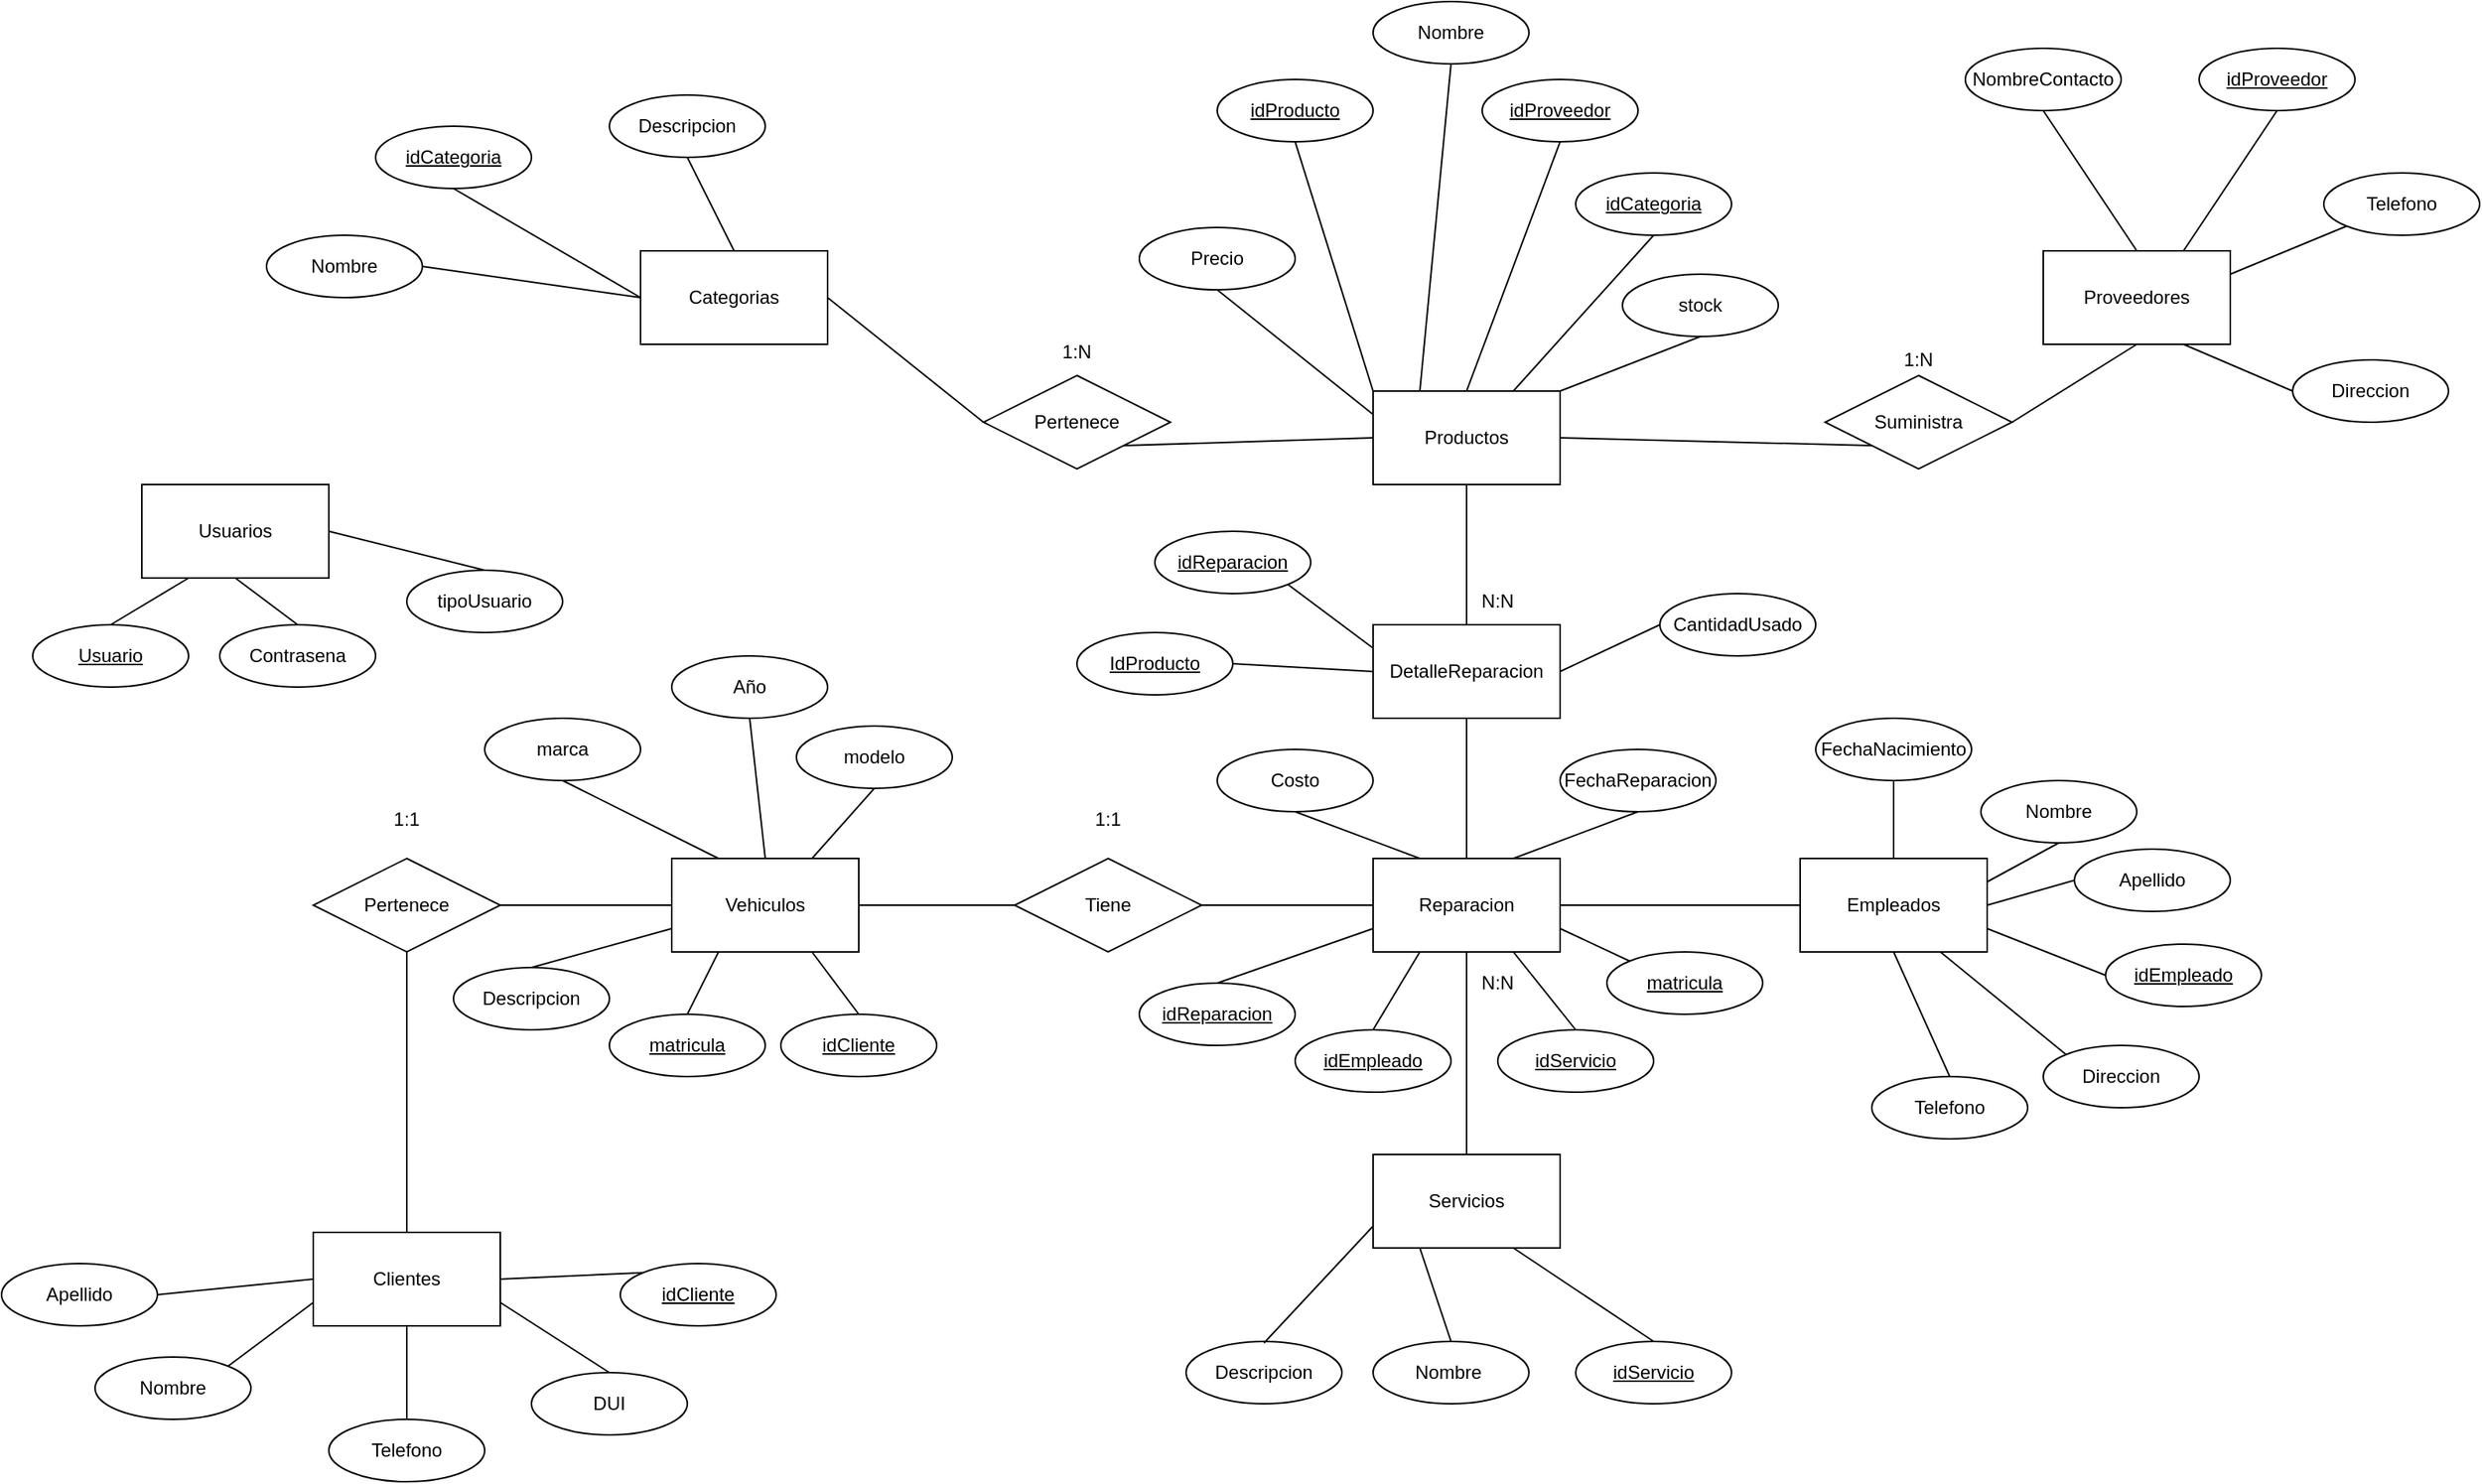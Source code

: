 <mxfile version="21.5.0" type="device">
  <diagram name="Página-1" id="kac2BEM-9cZxaE3mptBS">
    <mxGraphModel dx="1552" dy="927" grid="1" gridSize="10" guides="1" tooltips="1" connect="1" arrows="1" fold="1" page="1" pageScale="1" pageWidth="827" pageHeight="1169" math="0" shadow="0">
      <root>
        <mxCell id="0" />
        <mxCell id="1" parent="0" />
        <mxCell id="J24xXQee5H6xprU6zJPP-1" value="Empleados" style="rounded=0;whiteSpace=wrap;html=1;" parent="1" vertex="1">
          <mxGeometry x="344" y="570" width="120" height="60" as="geometry" />
        </mxCell>
        <mxCell id="J24xXQee5H6xprU6zJPP-2" value="Clientes" style="rounded=0;whiteSpace=wrap;html=1;" parent="1" vertex="1">
          <mxGeometry x="-610" y="810" width="120" height="60" as="geometry" />
        </mxCell>
        <mxCell id="J24xXQee5H6xprU6zJPP-3" value="Proveedores&lt;br&gt;" style="rounded=0;whiteSpace=wrap;html=1;" parent="1" vertex="1">
          <mxGeometry x="500" y="180" width="120" height="60" as="geometry" />
        </mxCell>
        <mxCell id="J24xXQee5H6xprU6zJPP-4" value="Productos" style="rounded=0;whiteSpace=wrap;html=1;" parent="1" vertex="1">
          <mxGeometry x="70" y="270" width="120" height="60" as="geometry" />
        </mxCell>
        <mxCell id="J24xXQee5H6xprU6zJPP-5" value="Categorias" style="rounded=0;whiteSpace=wrap;html=1;" parent="1" vertex="1">
          <mxGeometry x="-400" y="180" width="120" height="60" as="geometry" />
        </mxCell>
        <mxCell id="J24xXQee5H6xprU6zJPP-6" value="Vehiculos" style="rounded=0;whiteSpace=wrap;html=1;" parent="1" vertex="1">
          <mxGeometry x="-380" y="570" width="120" height="60" as="geometry" />
        </mxCell>
        <mxCell id="J24xXQee5H6xprU6zJPP-7" value="Usuarios" style="rounded=0;whiteSpace=wrap;html=1;" parent="1" vertex="1">
          <mxGeometry x="-720" y="330" width="120" height="60" as="geometry" />
        </mxCell>
        <mxCell id="J24xXQee5H6xprU6zJPP-8" value="Servicios" style="rounded=0;whiteSpace=wrap;html=1;" parent="1" vertex="1">
          <mxGeometry x="70" y="760" width="120" height="60" as="geometry" />
        </mxCell>
        <mxCell id="J24xXQee5H6xprU6zJPP-27" value="Pertenece" style="shape=rhombus;perimeter=rhombusPerimeter;whiteSpace=wrap;html=1;align=center;" parent="1" vertex="1">
          <mxGeometry x="-180" y="260" width="120" height="60" as="geometry" />
        </mxCell>
        <mxCell id="J24xXQee5H6xprU6zJPP-28" value="Suministra" style="shape=rhombus;perimeter=rhombusPerimeter;whiteSpace=wrap;html=1;align=center;" parent="1" vertex="1">
          <mxGeometry x="360" y="260" width="120" height="60" as="geometry" />
        </mxCell>
        <mxCell id="J24xXQee5H6xprU6zJPP-30" value="" style="endArrow=none;html=1;rounded=0;entryX=0;entryY=1;entryDx=0;entryDy=0;" parent="1" target="J24xXQee5H6xprU6zJPP-28" edge="1">
          <mxGeometry relative="1" as="geometry">
            <mxPoint x="190" y="300" as="sourcePoint" />
            <mxPoint x="120" y="340" as="targetPoint" />
          </mxGeometry>
        </mxCell>
        <mxCell id="J24xXQee5H6xprU6zJPP-31" value="" style="endArrow=none;html=1;rounded=0;entryX=1;entryY=0.5;entryDx=0;entryDy=0;exitX=0;exitY=0.5;exitDx=0;exitDy=0;" parent="1" source="J24xXQee5H6xprU6zJPP-27" target="J24xXQee5H6xprU6zJPP-5" edge="1">
          <mxGeometry relative="1" as="geometry">
            <mxPoint x="-20" y="60" as="sourcePoint" />
            <mxPoint x="140" y="60" as="targetPoint" />
          </mxGeometry>
        </mxCell>
        <mxCell id="J24xXQee5H6xprU6zJPP-32" value="" style="endArrow=none;html=1;rounded=0;entryX=1;entryY=1;entryDx=0;entryDy=0;exitX=0;exitY=0.5;exitDx=0;exitDy=0;" parent="1" source="J24xXQee5H6xprU6zJPP-4" target="J24xXQee5H6xprU6zJPP-27" edge="1">
          <mxGeometry relative="1" as="geometry">
            <mxPoint x="264" y="155" as="sourcePoint" />
            <mxPoint x="330" y="90" as="targetPoint" />
          </mxGeometry>
        </mxCell>
        <mxCell id="J24xXQee5H6xprU6zJPP-33" value="" style="endArrow=none;html=1;rounded=0;entryX=0.5;entryY=1;entryDx=0;entryDy=0;exitX=1;exitY=0.5;exitDx=0;exitDy=0;" parent="1" source="J24xXQee5H6xprU6zJPP-28" target="J24xXQee5H6xprU6zJPP-3" edge="1">
          <mxGeometry relative="1" as="geometry">
            <mxPoint x="-440" y="400" as="sourcePoint" />
            <mxPoint x="-280" y="400" as="targetPoint" />
          </mxGeometry>
        </mxCell>
        <mxCell id="J24xXQee5H6xprU6zJPP-35" value="1:N" style="text;html=1;strokeColor=none;fillColor=none;align=center;verticalAlign=middle;whiteSpace=wrap;rounded=0;" parent="1" vertex="1">
          <mxGeometry x="-150" y="230" width="60" height="30" as="geometry" />
        </mxCell>
        <mxCell id="J24xXQee5H6xprU6zJPP-36" value="1:N" style="text;html=1;strokeColor=none;fillColor=none;align=center;verticalAlign=middle;whiteSpace=wrap;rounded=0;" parent="1" vertex="1">
          <mxGeometry x="390" y="235" width="60" height="30" as="geometry" />
        </mxCell>
        <mxCell id="D9o3CxzyPdpHj2qZswTR-1" value="" style="endArrow=none;html=1;rounded=0;exitX=0.5;exitY=0;exitDx=0;exitDy=0;entryX=0.5;entryY=1;entryDx=0;entryDy=0;" parent="1" source="J24xXQee5H6xprU6zJPP-2" target="D9o3CxzyPdpHj2qZswTR-2" edge="1">
          <mxGeometry width="50" height="50" relative="1" as="geometry">
            <mxPoint x="-60" y="440" as="sourcePoint" />
            <mxPoint x="-480" y="550" as="targetPoint" />
          </mxGeometry>
        </mxCell>
        <mxCell id="D9o3CxzyPdpHj2qZswTR-2" value="Pertenece" style="shape=rhombus;perimeter=rhombusPerimeter;whiteSpace=wrap;html=1;align=center;" parent="1" vertex="1">
          <mxGeometry x="-610" y="570" width="120" height="60" as="geometry" />
        </mxCell>
        <mxCell id="D9o3CxzyPdpHj2qZswTR-3" value="" style="endArrow=none;html=1;rounded=0;exitX=1;exitY=0.5;exitDx=0;exitDy=0;entryX=0;entryY=0.5;entryDx=0;entryDy=0;" parent="1" source="D9o3CxzyPdpHj2qZswTR-2" target="J24xXQee5H6xprU6zJPP-6" edge="1">
          <mxGeometry width="50" height="50" relative="1" as="geometry">
            <mxPoint x="-540" y="760" as="sourcePoint" />
            <mxPoint x="-450" y="665" as="targetPoint" />
          </mxGeometry>
        </mxCell>
        <mxCell id="D9o3CxzyPdpHj2qZswTR-4" value="1:1" style="text;html=1;strokeColor=none;fillColor=none;align=center;verticalAlign=middle;whiteSpace=wrap;rounded=0;" parent="1" vertex="1">
          <mxGeometry x="-580" y="530" width="60" height="30" as="geometry" />
        </mxCell>
        <mxCell id="D9o3CxzyPdpHj2qZswTR-5" value="Reparacion" style="rounded=0;whiteSpace=wrap;html=1;" parent="1" vertex="1">
          <mxGeometry x="70" y="570" width="120" height="60" as="geometry" />
        </mxCell>
        <mxCell id="D9o3CxzyPdpHj2qZswTR-6" value="" style="endArrow=none;html=1;rounded=0;fontStyle=1;exitX=0.5;exitY=1;exitDx=0;exitDy=0;entryX=0.5;entryY=0;entryDx=0;entryDy=0;" parent="1" source="D9o3CxzyPdpHj2qZswTR-5" target="J24xXQee5H6xprU6zJPP-8" edge="1">
          <mxGeometry width="50" height="50" relative="1" as="geometry">
            <mxPoint x="-10" y="740" as="sourcePoint" />
            <mxPoint x="-50" y="800" as="targetPoint" />
          </mxGeometry>
        </mxCell>
        <mxCell id="D9o3CxzyPdpHj2qZswTR-7" value="" style="endArrow=none;html=1;rounded=0;entryX=0;entryY=0.5;entryDx=0;entryDy=0;exitX=1;exitY=0.5;exitDx=0;exitDy=0;" parent="1" source="D9o3CxzyPdpHj2qZswTR-5" target="J24xXQee5H6xprU6zJPP-1" edge="1">
          <mxGeometry width="50" height="50" relative="1" as="geometry">
            <mxPoint y="660" as="sourcePoint" />
            <mxPoint x="130" y="664" as="targetPoint" />
          </mxGeometry>
        </mxCell>
        <mxCell id="D9o3CxzyPdpHj2qZswTR-8" value="N:N" style="text;html=1;strokeColor=none;fillColor=none;align=center;verticalAlign=middle;whiteSpace=wrap;rounded=0;" parent="1" vertex="1">
          <mxGeometry x="120" y="635" width="60" height="30" as="geometry" />
        </mxCell>
        <mxCell id="D9o3CxzyPdpHj2qZswTR-10" value="" style="endArrow=none;html=1;rounded=0;exitX=1;exitY=0.5;exitDx=0;exitDy=0;entryX=0;entryY=0.5;entryDx=0;entryDy=0;" parent="1" source="J24xXQee5H6xprU6zJPP-6" target="D9o3CxzyPdpHj2qZswTR-14" edge="1">
          <mxGeometry width="50" height="50" relative="1" as="geometry">
            <mxPoint x="-60" y="440" as="sourcePoint" />
            <mxPoint x="-190" y="600" as="targetPoint" />
          </mxGeometry>
        </mxCell>
        <mxCell id="D9o3CxzyPdpHj2qZswTR-14" value="Tiene" style="shape=rhombus;perimeter=rhombusPerimeter;whiteSpace=wrap;html=1;align=center;" parent="1" vertex="1">
          <mxGeometry x="-160" y="570" width="120" height="60" as="geometry" />
        </mxCell>
        <mxCell id="D9o3CxzyPdpHj2qZswTR-15" value="1:1" style="text;html=1;strokeColor=none;fillColor=none;align=center;verticalAlign=middle;whiteSpace=wrap;rounded=0;" parent="1" vertex="1">
          <mxGeometry x="-130" y="530" width="60" height="30" as="geometry" />
        </mxCell>
        <mxCell id="D9o3CxzyPdpHj2qZswTR-16" value="" style="endArrow=none;html=1;rounded=0;exitX=1;exitY=0.5;exitDx=0;exitDy=0;entryX=0;entryY=0.5;entryDx=0;entryDy=0;" parent="1" source="D9o3CxzyPdpHj2qZswTR-14" target="D9o3CxzyPdpHj2qZswTR-5" edge="1">
          <mxGeometry relative="1" as="geometry">
            <mxPoint x="-110" y="410" as="sourcePoint" />
            <mxPoint x="50" y="410" as="targetPoint" />
          </mxGeometry>
        </mxCell>
        <mxCell id="D9o3CxzyPdpHj2qZswTR-18" value="" style="endArrow=none;html=1;rounded=0;entryX=0.5;entryY=1;entryDx=0;entryDy=0;exitX=0.5;exitY=0;exitDx=0;exitDy=0;" parent="1" source="D9o3CxzyPdpHj2qZswTR-22" target="J24xXQee5H6xprU6zJPP-4" edge="1">
          <mxGeometry relative="1" as="geometry">
            <mxPoint x="130" y="420" as="sourcePoint" />
            <mxPoint x="324" y="255" as="targetPoint" />
          </mxGeometry>
        </mxCell>
        <mxCell id="D9o3CxzyPdpHj2qZswTR-19" value="" style="endArrow=none;html=1;rounded=0;entryX=0.5;entryY=1;entryDx=0;entryDy=0;exitX=0.5;exitY=0;exitDx=0;exitDy=0;" parent="1" source="D9o3CxzyPdpHj2qZswTR-5" target="D9o3CxzyPdpHj2qZswTR-22" edge="1">
          <mxGeometry relative="1" as="geometry">
            <mxPoint x="90" y="370" as="sourcePoint" />
            <mxPoint x="130" y="480" as="targetPoint" />
          </mxGeometry>
        </mxCell>
        <mxCell id="D9o3CxzyPdpHj2qZswTR-21" value="N:N" style="text;html=1;strokeColor=none;fillColor=none;align=center;verticalAlign=middle;whiteSpace=wrap;rounded=0;" parent="1" vertex="1">
          <mxGeometry x="120" y="390" width="60" height="30" as="geometry" />
        </mxCell>
        <mxCell id="D9o3CxzyPdpHj2qZswTR-22" value="DetalleReparacion" style="rounded=0;whiteSpace=wrap;html=1;" parent="1" vertex="1">
          <mxGeometry x="70" y="420" width="120" height="60" as="geometry" />
        </mxCell>
        <mxCell id="D9o3CxzyPdpHj2qZswTR-26" value="Direccion" style="ellipse;whiteSpace=wrap;html=1;align=center;" parent="1" vertex="1">
          <mxGeometry x="660" y="250" width="100" height="40" as="geometry" />
        </mxCell>
        <mxCell id="D9o3CxzyPdpHj2qZswTR-27" value="idCategoria" style="ellipse;whiteSpace=wrap;html=1;align=center;fontStyle=4;" parent="1" vertex="1">
          <mxGeometry x="-570" y="100" width="100" height="40" as="geometry" />
        </mxCell>
        <mxCell id="D9o3CxzyPdpHj2qZswTR-28" value="Nombre" style="ellipse;whiteSpace=wrap;html=1;align=center;" parent="1" vertex="1">
          <mxGeometry x="-640" y="170" width="100" height="40" as="geometry" />
        </mxCell>
        <mxCell id="D9o3CxzyPdpHj2qZswTR-29" value="Descripcion" style="ellipse;whiteSpace=wrap;html=1;align=center;" parent="1" vertex="1">
          <mxGeometry x="-420" y="80" width="100" height="40" as="geometry" />
        </mxCell>
        <mxCell id="D9o3CxzyPdpHj2qZswTR-31" value="" style="endArrow=none;html=1;rounded=0;exitX=0.5;exitY=1;exitDx=0;exitDy=0;entryX=0;entryY=0.5;entryDx=0;entryDy=0;" parent="1" source="D9o3CxzyPdpHj2qZswTR-27" target="J24xXQee5H6xprU6zJPP-5" edge="1">
          <mxGeometry relative="1" as="geometry">
            <mxPoint x="-180" y="450" as="sourcePoint" />
            <mxPoint x="-320" y="380" as="targetPoint" />
          </mxGeometry>
        </mxCell>
        <mxCell id="D9o3CxzyPdpHj2qZswTR-32" value="" style="endArrow=none;html=1;rounded=0;exitX=0.5;exitY=1;exitDx=0;exitDy=0;entryX=0.5;entryY=0;entryDx=0;entryDy=0;" parent="1" source="D9o3CxzyPdpHj2qZswTR-29" target="J24xXQee5H6xprU6zJPP-5" edge="1">
          <mxGeometry relative="1" as="geometry">
            <mxPoint x="-510" y="150" as="sourcePoint" />
            <mxPoint x="-390" y="220" as="targetPoint" />
          </mxGeometry>
        </mxCell>
        <mxCell id="D9o3CxzyPdpHj2qZswTR-33" value="" style="endArrow=none;html=1;rounded=0;exitX=1;exitY=0.5;exitDx=0;exitDy=0;entryX=0;entryY=0.5;entryDx=0;entryDy=0;" parent="1" source="D9o3CxzyPdpHj2qZswTR-28" target="J24xXQee5H6xprU6zJPP-5" edge="1">
          <mxGeometry relative="1" as="geometry">
            <mxPoint x="-500" y="160" as="sourcePoint" />
            <mxPoint x="-380" y="230" as="targetPoint" />
          </mxGeometry>
        </mxCell>
        <mxCell id="D9o3CxzyPdpHj2qZswTR-34" value="idProveedor" style="ellipse;whiteSpace=wrap;html=1;align=center;fontStyle=4;" parent="1" vertex="1">
          <mxGeometry x="600" y="50" width="100" height="40" as="geometry" />
        </mxCell>
        <mxCell id="D9o3CxzyPdpHj2qZswTR-35" value="NombreContacto" style="ellipse;whiteSpace=wrap;html=1;align=center;" parent="1" vertex="1">
          <mxGeometry x="450" y="50" width="100" height="40" as="geometry" />
        </mxCell>
        <mxCell id="D9o3CxzyPdpHj2qZswTR-36" value="Telefono" style="ellipse;whiteSpace=wrap;html=1;align=center;" parent="1" vertex="1">
          <mxGeometry x="680" y="130" width="100" height="40" as="geometry" />
        </mxCell>
        <mxCell id="D9o3CxzyPdpHj2qZswTR-39" value="" style="endArrow=none;html=1;rounded=0;exitX=0.5;exitY=1;exitDx=0;exitDy=0;entryX=0.5;entryY=0;entryDx=0;entryDy=0;" parent="1" source="D9o3CxzyPdpHj2qZswTR-35" target="J24xXQee5H6xprU6zJPP-3" edge="1">
          <mxGeometry relative="1" as="geometry">
            <mxPoint x="220" y="450" as="sourcePoint" />
            <mxPoint x="380" y="450" as="targetPoint" />
          </mxGeometry>
        </mxCell>
        <mxCell id="D9o3CxzyPdpHj2qZswTR-40" value="" style="endArrow=none;html=1;rounded=0;entryX=0.5;entryY=1;entryDx=0;entryDy=0;exitX=0.75;exitY=0;exitDx=0;exitDy=0;" parent="1" source="J24xXQee5H6xprU6zJPP-3" target="D9o3CxzyPdpHj2qZswTR-34" edge="1">
          <mxGeometry relative="1" as="geometry">
            <mxPoint x="220" y="450" as="sourcePoint" />
            <mxPoint x="380" y="450" as="targetPoint" />
          </mxGeometry>
        </mxCell>
        <mxCell id="D9o3CxzyPdpHj2qZswTR-41" value="" style="endArrow=none;html=1;rounded=0;entryX=0;entryY=1;entryDx=0;entryDy=0;exitX=1;exitY=0.25;exitDx=0;exitDy=0;" parent="1" source="J24xXQee5H6xprU6zJPP-3" target="D9o3CxzyPdpHj2qZswTR-36" edge="1">
          <mxGeometry relative="1" as="geometry">
            <mxPoint x="620" y="280" as="sourcePoint" />
            <mxPoint x="380" y="450" as="targetPoint" />
          </mxGeometry>
        </mxCell>
        <mxCell id="D9o3CxzyPdpHj2qZswTR-42" value="" style="endArrow=none;html=1;rounded=0;entryX=0;entryY=0.5;entryDx=0;entryDy=0;exitX=0.75;exitY=1;exitDx=0;exitDy=0;" parent="1" source="J24xXQee5H6xprU6zJPP-3" target="D9o3CxzyPdpHj2qZswTR-26" edge="1">
          <mxGeometry relative="1" as="geometry">
            <mxPoint x="220" y="450" as="sourcePoint" />
            <mxPoint x="380" y="450" as="targetPoint" />
          </mxGeometry>
        </mxCell>
        <mxCell id="D9o3CxzyPdpHj2qZswTR-43" value="Nombre" style="ellipse;whiteSpace=wrap;html=1;align=center;" parent="1" vertex="1">
          <mxGeometry x="70" y="20" width="100" height="40" as="geometry" />
        </mxCell>
        <mxCell id="D9o3CxzyPdpHj2qZswTR-44" value="idProducto" style="ellipse;whiteSpace=wrap;html=1;align=center;fontStyle=4;" parent="1" vertex="1">
          <mxGeometry x="-30" y="70" width="100" height="40" as="geometry" />
        </mxCell>
        <mxCell id="D9o3CxzyPdpHj2qZswTR-45" value="" style="endArrow=none;html=1;rounded=0;exitX=0.5;exitY=1;exitDx=0;exitDy=0;entryX=0;entryY=0;entryDx=0;entryDy=0;" parent="1" source="D9o3CxzyPdpHj2qZswTR-44" target="J24xXQee5H6xprU6zJPP-4" edge="1">
          <mxGeometry relative="1" as="geometry">
            <mxPoint x="220" y="450" as="sourcePoint" />
            <mxPoint x="380" y="450" as="targetPoint" />
          </mxGeometry>
        </mxCell>
        <mxCell id="D9o3CxzyPdpHj2qZswTR-46" value="" style="endArrow=none;html=1;rounded=0;exitX=0.5;exitY=1;exitDx=0;exitDy=0;entryX=0.25;entryY=0;entryDx=0;entryDy=0;" parent="1" source="D9o3CxzyPdpHj2qZswTR-43" target="J24xXQee5H6xprU6zJPP-4" edge="1">
          <mxGeometry relative="1" as="geometry">
            <mxPoint x="220" y="450" as="sourcePoint" />
            <mxPoint x="380" y="450" as="targetPoint" />
          </mxGeometry>
        </mxCell>
        <mxCell id="D9o3CxzyPdpHj2qZswTR-48" value="idProveedor" style="ellipse;whiteSpace=wrap;html=1;align=center;fontStyle=4;" parent="1" vertex="1">
          <mxGeometry x="140" y="70" width="100" height="40" as="geometry" />
        </mxCell>
        <mxCell id="D9o3CxzyPdpHj2qZswTR-49" value="idCategoria" style="ellipse;whiteSpace=wrap;html=1;align=center;fontStyle=4;" parent="1" vertex="1">
          <mxGeometry x="200" y="130" width="100" height="40" as="geometry" />
        </mxCell>
        <mxCell id="D9o3CxzyPdpHj2qZswTR-50" value="" style="endArrow=none;html=1;rounded=0;exitX=0.5;exitY=1;exitDx=0;exitDy=0;entryX=0.5;entryY=0;entryDx=0;entryDy=0;" parent="1" source="D9o3CxzyPdpHj2qZswTR-48" target="J24xXQee5H6xprU6zJPP-4" edge="1">
          <mxGeometry relative="1" as="geometry">
            <mxPoint x="180" y="270" as="sourcePoint" />
            <mxPoint x="340" y="270" as="targetPoint" />
          </mxGeometry>
        </mxCell>
        <mxCell id="D9o3CxzyPdpHj2qZswTR-51" value="" style="endArrow=none;html=1;rounded=0;exitX=0.5;exitY=1;exitDx=0;exitDy=0;entryX=0.75;entryY=0;entryDx=0;entryDy=0;" parent="1" source="D9o3CxzyPdpHj2qZswTR-49" target="J24xXQee5H6xprU6zJPP-4" edge="1">
          <mxGeometry relative="1" as="geometry">
            <mxPoint x="180" y="270" as="sourcePoint" />
            <mxPoint x="340" y="270" as="targetPoint" />
          </mxGeometry>
        </mxCell>
        <mxCell id="D9o3CxzyPdpHj2qZswTR-52" value="Precio" style="ellipse;whiteSpace=wrap;html=1;align=center;" parent="1" vertex="1">
          <mxGeometry x="-80" y="165" width="100" height="40" as="geometry" />
        </mxCell>
        <mxCell id="D9o3CxzyPdpHj2qZswTR-53" value="" style="endArrow=none;html=1;rounded=0;exitX=0.5;exitY=1;exitDx=0;exitDy=0;entryX=0;entryY=0.25;entryDx=0;entryDy=0;" parent="1" source="D9o3CxzyPdpHj2qZswTR-52" target="J24xXQee5H6xprU6zJPP-4" edge="1">
          <mxGeometry relative="1" as="geometry">
            <mxPoint x="-20" y="270" as="sourcePoint" />
            <mxPoint x="140" y="270" as="targetPoint" />
          </mxGeometry>
        </mxCell>
        <mxCell id="D9o3CxzyPdpHj2qZswTR-55" value="stock" style="ellipse;whiteSpace=wrap;html=1;align=center;" parent="1" vertex="1">
          <mxGeometry x="230" y="195" width="100" height="40" as="geometry" />
        </mxCell>
        <mxCell id="D9o3CxzyPdpHj2qZswTR-60" value="" style="endArrow=none;html=1;rounded=0;entryX=0.5;entryY=1;entryDx=0;entryDy=0;exitX=1;exitY=0;exitDx=0;exitDy=0;" parent="1" source="J24xXQee5H6xprU6zJPP-4" target="D9o3CxzyPdpHj2qZswTR-55" edge="1">
          <mxGeometry relative="1" as="geometry">
            <mxPoint x="90" y="270" as="sourcePoint" />
            <mxPoint x="250" y="270" as="targetPoint" />
          </mxGeometry>
        </mxCell>
        <mxCell id="D9o3CxzyPdpHj2qZswTR-61" value="idReparacion" style="ellipse;whiteSpace=wrap;html=1;align=center;fontStyle=4;" parent="1" vertex="1">
          <mxGeometry x="-70" y="360" width="100" height="40" as="geometry" />
        </mxCell>
        <mxCell id="D9o3CxzyPdpHj2qZswTR-63" value="IdProducto" style="ellipse;whiteSpace=wrap;html=1;align=center;fontStyle=4;" parent="1" vertex="1">
          <mxGeometry x="-120" y="425" width="100" height="40" as="geometry" />
        </mxCell>
        <mxCell id="D9o3CxzyPdpHj2qZswTR-66" value="CantidadUsado" style="ellipse;whiteSpace=wrap;html=1;align=center;" parent="1" vertex="1">
          <mxGeometry x="254" y="400" width="100" height="40" as="geometry" />
        </mxCell>
        <mxCell id="D9o3CxzyPdpHj2qZswTR-67" value="" style="endArrow=none;html=1;rounded=0;exitX=1;exitY=1;exitDx=0;exitDy=0;entryX=0;entryY=0.25;entryDx=0;entryDy=0;" parent="1" source="D9o3CxzyPdpHj2qZswTR-61" target="D9o3CxzyPdpHj2qZswTR-22" edge="1">
          <mxGeometry relative="1" as="geometry">
            <mxPoint x="160" y="470" as="sourcePoint" />
            <mxPoint x="320" y="470" as="targetPoint" />
          </mxGeometry>
        </mxCell>
        <mxCell id="D9o3CxzyPdpHj2qZswTR-68" value="" style="endArrow=none;html=1;rounded=0;exitX=1;exitY=0.5;exitDx=0;exitDy=0;entryX=0;entryY=0.5;entryDx=0;entryDy=0;" parent="1" source="D9o3CxzyPdpHj2qZswTR-63" target="D9o3CxzyPdpHj2qZswTR-22" edge="1">
          <mxGeometry relative="1" as="geometry">
            <mxPoint x="160" y="470" as="sourcePoint" />
            <mxPoint x="320" y="470" as="targetPoint" />
          </mxGeometry>
        </mxCell>
        <mxCell id="D9o3CxzyPdpHj2qZswTR-71" value="" style="endArrow=none;html=1;rounded=0;exitX=1;exitY=0.5;exitDx=0;exitDy=0;entryX=0;entryY=0.5;entryDx=0;entryDy=0;" parent="1" source="D9o3CxzyPdpHj2qZswTR-22" target="D9o3CxzyPdpHj2qZswTR-66" edge="1">
          <mxGeometry relative="1" as="geometry">
            <mxPoint x="160" y="470" as="sourcePoint" />
            <mxPoint x="320" y="470" as="targetPoint" />
          </mxGeometry>
        </mxCell>
        <mxCell id="D9o3CxzyPdpHj2qZswTR-72" value="Nombre" style="ellipse;whiteSpace=wrap;html=1;align=center;" parent="1" vertex="1">
          <mxGeometry x="460" y="520" width="100" height="40" as="geometry" />
        </mxCell>
        <mxCell id="D9o3CxzyPdpHj2qZswTR-73" value="Apellido" style="ellipse;whiteSpace=wrap;html=1;align=center;" parent="1" vertex="1">
          <mxGeometry x="520" y="564" width="100" height="40" as="geometry" />
        </mxCell>
        <mxCell id="D9o3CxzyPdpHj2qZswTR-75" value="Direccion" style="ellipse;whiteSpace=wrap;html=1;align=center;" parent="1" vertex="1">
          <mxGeometry x="500" y="690" width="100" height="40" as="geometry" />
        </mxCell>
        <mxCell id="D9o3CxzyPdpHj2qZswTR-76" value="Telefono" style="ellipse;whiteSpace=wrap;html=1;align=center;" parent="1" vertex="1">
          <mxGeometry x="390" y="710" width="100" height="40" as="geometry" />
        </mxCell>
        <mxCell id="D9o3CxzyPdpHj2qZswTR-77" value="FechaNacimiento" style="ellipse;whiteSpace=wrap;html=1;align=center;" parent="1" vertex="1">
          <mxGeometry x="354" y="480" width="100" height="40" as="geometry" />
        </mxCell>
        <mxCell id="D9o3CxzyPdpHj2qZswTR-78" value="" style="endArrow=none;html=1;rounded=0;exitX=0.5;exitY=1;exitDx=0;exitDy=0;entryX=0.5;entryY=0;entryDx=0;entryDy=0;" parent="1" source="D9o3CxzyPdpHj2qZswTR-77" target="J24xXQee5H6xprU6zJPP-1" edge="1">
          <mxGeometry relative="1" as="geometry">
            <mxPoint x="410" y="630" as="sourcePoint" />
            <mxPoint x="570" y="630" as="targetPoint" />
          </mxGeometry>
        </mxCell>
        <mxCell id="D9o3CxzyPdpHj2qZswTR-79" value="" style="endArrow=none;html=1;rounded=0;entryX=0.5;entryY=1;entryDx=0;entryDy=0;exitX=1;exitY=0.25;exitDx=0;exitDy=0;" parent="1" source="J24xXQee5H6xprU6zJPP-1" target="D9o3CxzyPdpHj2qZswTR-72" edge="1">
          <mxGeometry relative="1" as="geometry">
            <mxPoint x="410" y="630" as="sourcePoint" />
            <mxPoint x="570" y="630" as="targetPoint" />
          </mxGeometry>
        </mxCell>
        <mxCell id="D9o3CxzyPdpHj2qZswTR-80" value="" style="endArrow=none;html=1;rounded=0;entryX=0;entryY=0.5;entryDx=0;entryDy=0;exitX=1;exitY=0.5;exitDx=0;exitDy=0;" parent="1" source="J24xXQee5H6xprU6zJPP-1" target="D9o3CxzyPdpHj2qZswTR-73" edge="1">
          <mxGeometry relative="1" as="geometry">
            <mxPoint x="410" y="630" as="sourcePoint" />
            <mxPoint x="570" y="630" as="targetPoint" />
          </mxGeometry>
        </mxCell>
        <mxCell id="D9o3CxzyPdpHj2qZswTR-82" value="" style="endArrow=none;html=1;rounded=0;exitX=1;exitY=0.75;exitDx=0;exitDy=0;entryX=0;entryY=0.5;entryDx=0;entryDy=0;" parent="1" source="J24xXQee5H6xprU6zJPP-1" target="D9o3CxzyPdpHj2qZswTR-85" edge="1">
          <mxGeometry relative="1" as="geometry">
            <mxPoint x="410" y="630" as="sourcePoint" />
            <mxPoint x="520" y="645" as="targetPoint" />
          </mxGeometry>
        </mxCell>
        <mxCell id="D9o3CxzyPdpHj2qZswTR-83" value="" style="endArrow=none;html=1;rounded=0;exitX=0.75;exitY=1;exitDx=0;exitDy=0;entryX=0;entryY=0;entryDx=0;entryDy=0;" parent="1" source="J24xXQee5H6xprU6zJPP-1" target="D9o3CxzyPdpHj2qZswTR-75" edge="1">
          <mxGeometry relative="1" as="geometry">
            <mxPoint x="440" y="650" as="sourcePoint" />
            <mxPoint x="570" y="630" as="targetPoint" />
          </mxGeometry>
        </mxCell>
        <mxCell id="D9o3CxzyPdpHj2qZswTR-84" value="" style="endArrow=none;html=1;rounded=0;exitX=0.5;exitY=1;exitDx=0;exitDy=0;entryX=0.5;entryY=0;entryDx=0;entryDy=0;" parent="1" source="J24xXQee5H6xprU6zJPP-1" target="D9o3CxzyPdpHj2qZswTR-76" edge="1">
          <mxGeometry relative="1" as="geometry">
            <mxPoint x="410" y="630" as="sourcePoint" />
            <mxPoint x="570" y="630" as="targetPoint" />
          </mxGeometry>
        </mxCell>
        <mxCell id="D9o3CxzyPdpHj2qZswTR-85" value="idEmpleado" style="ellipse;whiteSpace=wrap;html=1;align=center;fontStyle=4;" parent="1" vertex="1">
          <mxGeometry x="540" y="625" width="100" height="40" as="geometry" />
        </mxCell>
        <mxCell id="QPXIEB2G6WekTMZeLTXR-1" value="idServicio" style="ellipse;whiteSpace=wrap;html=1;align=center;fontStyle=4;" parent="1" vertex="1">
          <mxGeometry x="200" y="880" width="100" height="40" as="geometry" />
        </mxCell>
        <mxCell id="QPXIEB2G6WekTMZeLTXR-2" value="Nombre&amp;nbsp;" style="ellipse;whiteSpace=wrap;html=1;align=center;" parent="1" vertex="1">
          <mxGeometry x="70" y="880" width="100" height="40" as="geometry" />
        </mxCell>
        <mxCell id="QPXIEB2G6WekTMZeLTXR-3" value="Costo" style="ellipse;whiteSpace=wrap;html=1;align=center;" parent="1" vertex="1">
          <mxGeometry x="-30" y="500" width="100" height="40" as="geometry" />
        </mxCell>
        <mxCell id="QPXIEB2G6WekTMZeLTXR-4" value="Descripcion" style="ellipse;whiteSpace=wrap;html=1;align=center;" parent="1" vertex="1">
          <mxGeometry x="-50" y="880" width="100" height="40" as="geometry" />
        </mxCell>
        <mxCell id="QPXIEB2G6WekTMZeLTXR-5" value="" style="endArrow=none;html=1;rounded=0;exitX=0;exitY=0.75;exitDx=0;exitDy=0;entryX=0.5;entryY=0;entryDx=0;entryDy=0;" parent="1" edge="1">
          <mxGeometry relative="1" as="geometry">
            <mxPoint x="70" y="806" as="sourcePoint" />
            <mxPoint y="881" as="targetPoint" />
          </mxGeometry>
        </mxCell>
        <mxCell id="QPXIEB2G6WekTMZeLTXR-6" value="" style="endArrow=none;html=1;rounded=0;exitX=0.25;exitY=1;exitDx=0;exitDy=0;entryX=0.5;entryY=0;entryDx=0;entryDy=0;" parent="1" source="J24xXQee5H6xprU6zJPP-8" target="QPXIEB2G6WekTMZeLTXR-2" edge="1">
          <mxGeometry relative="1" as="geometry">
            <mxPoint x="110" y="810" as="sourcePoint" />
            <mxPoint x="270" y="810" as="targetPoint" />
          </mxGeometry>
        </mxCell>
        <mxCell id="QPXIEB2G6WekTMZeLTXR-7" value="" style="endArrow=none;html=1;rounded=0;exitX=0.75;exitY=1;exitDx=0;exitDy=0;entryX=0.5;entryY=0;entryDx=0;entryDy=0;" parent="1" source="J24xXQee5H6xprU6zJPP-8" target="QPXIEB2G6WekTMZeLTXR-1" edge="1">
          <mxGeometry relative="1" as="geometry">
            <mxPoint x="110" y="810" as="sourcePoint" />
            <mxPoint x="270" y="810" as="targetPoint" />
          </mxGeometry>
        </mxCell>
        <mxCell id="QPXIEB2G6WekTMZeLTXR-8" value="" style="endArrow=none;html=1;rounded=0;exitX=0.25;exitY=0;exitDx=0;exitDy=0;entryX=0.5;entryY=1;entryDx=0;entryDy=0;" parent="1" source="D9o3CxzyPdpHj2qZswTR-5" target="QPXIEB2G6WekTMZeLTXR-3" edge="1">
          <mxGeometry relative="1" as="geometry">
            <mxPoint x="110" y="810" as="sourcePoint" />
            <mxPoint x="270" y="810" as="targetPoint" />
          </mxGeometry>
        </mxCell>
        <mxCell id="QPXIEB2G6WekTMZeLTXR-9" value="idReparacion" style="ellipse;whiteSpace=wrap;html=1;align=center;fontStyle=4;" parent="1" vertex="1">
          <mxGeometry x="-80" y="650" width="100" height="40" as="geometry" />
        </mxCell>
        <mxCell id="QPXIEB2G6WekTMZeLTXR-10" value="idServicio" style="ellipse;whiteSpace=wrap;html=1;align=center;fontStyle=4;" parent="1" vertex="1">
          <mxGeometry x="150" y="680" width="100" height="40" as="geometry" />
        </mxCell>
        <mxCell id="QPXIEB2G6WekTMZeLTXR-11" value="idEmpleado" style="ellipse;whiteSpace=wrap;html=1;align=center;fontStyle=4;" parent="1" vertex="1">
          <mxGeometry x="20" y="680" width="100" height="40" as="geometry" />
        </mxCell>
        <mxCell id="QPXIEB2G6WekTMZeLTXR-12" value="matricula" style="ellipse;whiteSpace=wrap;html=1;align=center;fontStyle=4;" parent="1" vertex="1">
          <mxGeometry x="220" y="630" width="100" height="40" as="geometry" />
        </mxCell>
        <mxCell id="QPXIEB2G6WekTMZeLTXR-13" value="" style="endArrow=none;html=1;rounded=0;exitX=0.5;exitY=0;exitDx=0;exitDy=0;entryX=0;entryY=0.75;entryDx=0;entryDy=0;" parent="1" source="QPXIEB2G6WekTMZeLTXR-9" target="D9o3CxzyPdpHj2qZswTR-5" edge="1">
          <mxGeometry relative="1" as="geometry">
            <mxPoint x="40" y="600" as="sourcePoint" />
            <mxPoint x="200" y="600" as="targetPoint" />
          </mxGeometry>
        </mxCell>
        <mxCell id="QPXIEB2G6WekTMZeLTXR-14" value="" style="endArrow=none;html=1;rounded=0;exitX=0.5;exitY=0;exitDx=0;exitDy=0;entryX=0.25;entryY=1;entryDx=0;entryDy=0;" parent="1" source="QPXIEB2G6WekTMZeLTXR-11" target="D9o3CxzyPdpHj2qZswTR-5" edge="1">
          <mxGeometry relative="1" as="geometry">
            <mxPoint x="40" y="600" as="sourcePoint" />
            <mxPoint x="200" y="600" as="targetPoint" />
          </mxGeometry>
        </mxCell>
        <mxCell id="QPXIEB2G6WekTMZeLTXR-15" value="" style="endArrow=none;html=1;rounded=0;exitX=0.5;exitY=0;exitDx=0;exitDy=0;entryX=0.75;entryY=1;entryDx=0;entryDy=0;" parent="1" source="QPXIEB2G6WekTMZeLTXR-10" target="D9o3CxzyPdpHj2qZswTR-5" edge="1">
          <mxGeometry relative="1" as="geometry">
            <mxPoint x="40" y="600" as="sourcePoint" />
            <mxPoint x="200" y="600" as="targetPoint" />
          </mxGeometry>
        </mxCell>
        <mxCell id="QPXIEB2G6WekTMZeLTXR-16" value="" style="endArrow=none;html=1;rounded=0;entryX=0;entryY=0;entryDx=0;entryDy=0;exitX=1;exitY=0.75;exitDx=0;exitDy=0;" parent="1" source="D9o3CxzyPdpHj2qZswTR-5" target="QPXIEB2G6WekTMZeLTXR-12" edge="1">
          <mxGeometry relative="1" as="geometry">
            <mxPoint x="40" y="600" as="sourcePoint" />
            <mxPoint x="200" y="600" as="targetPoint" />
          </mxGeometry>
        </mxCell>
        <mxCell id="QPXIEB2G6WekTMZeLTXR-17" value="Nombre" style="ellipse;whiteSpace=wrap;html=1;align=center;" parent="1" vertex="1">
          <mxGeometry x="-750" y="890" width="100" height="40" as="geometry" />
        </mxCell>
        <mxCell id="QPXIEB2G6WekTMZeLTXR-18" value="Apellido" style="ellipse;whiteSpace=wrap;html=1;align=center;" parent="1" vertex="1">
          <mxGeometry x="-810" y="830" width="100" height="40" as="geometry" />
        </mxCell>
        <mxCell id="QPXIEB2G6WekTMZeLTXR-19" value="Telefono" style="ellipse;whiteSpace=wrap;html=1;align=center;" parent="1" vertex="1">
          <mxGeometry x="-600" y="930" width="100" height="40" as="geometry" />
        </mxCell>
        <mxCell id="QPXIEB2G6WekTMZeLTXR-20" value="DUI" style="ellipse;whiteSpace=wrap;html=1;align=center;" parent="1" vertex="1">
          <mxGeometry x="-470" y="900" width="100" height="40" as="geometry" />
        </mxCell>
        <mxCell id="QPXIEB2G6WekTMZeLTXR-21" value="idCliente" style="ellipse;whiteSpace=wrap;html=1;align=center;fontStyle=4;" parent="1" vertex="1">
          <mxGeometry x="-413" y="830" width="100" height="40" as="geometry" />
        </mxCell>
        <mxCell id="QPXIEB2G6WekTMZeLTXR-22" value="" style="endArrow=none;html=1;rounded=0;exitX=1;exitY=0.5;exitDx=0;exitDy=0;entryX=0;entryY=0.5;entryDx=0;entryDy=0;" parent="1" source="QPXIEB2G6WekTMZeLTXR-18" target="J24xXQee5H6xprU6zJPP-2" edge="1">
          <mxGeometry relative="1" as="geometry">
            <mxPoint x="-580" y="730" as="sourcePoint" />
            <mxPoint x="-420" y="730" as="targetPoint" />
          </mxGeometry>
        </mxCell>
        <mxCell id="QPXIEB2G6WekTMZeLTXR-23" value="" style="endArrow=none;html=1;rounded=0;exitX=1;exitY=0;exitDx=0;exitDy=0;entryX=0;entryY=0.75;entryDx=0;entryDy=0;" parent="1" source="QPXIEB2G6WekTMZeLTXR-17" target="J24xXQee5H6xprU6zJPP-2" edge="1">
          <mxGeometry relative="1" as="geometry">
            <mxPoint x="-580" y="730" as="sourcePoint" />
            <mxPoint x="-420" y="730" as="targetPoint" />
          </mxGeometry>
        </mxCell>
        <mxCell id="QPXIEB2G6WekTMZeLTXR-25" value="" style="endArrow=none;html=1;rounded=0;exitX=0.5;exitY=0;exitDx=0;exitDy=0;entryX=0.5;entryY=1;entryDx=0;entryDy=0;" parent="1" source="QPXIEB2G6WekTMZeLTXR-19" target="J24xXQee5H6xprU6zJPP-2" edge="1">
          <mxGeometry relative="1" as="geometry">
            <mxPoint x="-580" y="730" as="sourcePoint" />
            <mxPoint x="-420" y="730" as="targetPoint" />
          </mxGeometry>
        </mxCell>
        <mxCell id="QPXIEB2G6WekTMZeLTXR-26" value="" style="endArrow=none;html=1;rounded=0;exitX=0.5;exitY=0;exitDx=0;exitDy=0;entryX=1;entryY=0.75;entryDx=0;entryDy=0;" parent="1" source="QPXIEB2G6WekTMZeLTXR-20" target="J24xXQee5H6xprU6zJPP-2" edge="1">
          <mxGeometry relative="1" as="geometry">
            <mxPoint x="-580" y="730" as="sourcePoint" />
            <mxPoint x="-420" y="730" as="targetPoint" />
          </mxGeometry>
        </mxCell>
        <mxCell id="QPXIEB2G6WekTMZeLTXR-27" value="" style="endArrow=none;html=1;rounded=0;entryX=0;entryY=0;entryDx=0;entryDy=0;exitX=1;exitY=0.5;exitDx=0;exitDy=0;" parent="1" source="J24xXQee5H6xprU6zJPP-2" target="QPXIEB2G6WekTMZeLTXR-21" edge="1">
          <mxGeometry relative="1" as="geometry">
            <mxPoint x="-580" y="730" as="sourcePoint" />
            <mxPoint x="-420" y="730" as="targetPoint" />
          </mxGeometry>
        </mxCell>
        <mxCell id="QPXIEB2G6WekTMZeLTXR-28" value="matricula" style="ellipse;whiteSpace=wrap;html=1;align=center;fontStyle=4;" parent="1" vertex="1">
          <mxGeometry x="-420" y="670" width="100" height="40" as="geometry" />
        </mxCell>
        <mxCell id="QPXIEB2G6WekTMZeLTXR-30" value="idCliente" style="ellipse;whiteSpace=wrap;html=1;align=center;fontStyle=4;" parent="1" vertex="1">
          <mxGeometry x="-310" y="670" width="100" height="40" as="geometry" />
        </mxCell>
        <mxCell id="QPXIEB2G6WekTMZeLTXR-32" value="marca" style="ellipse;whiteSpace=wrap;html=1;align=center;" parent="1" vertex="1">
          <mxGeometry x="-500" y="480" width="100" height="40" as="geometry" />
        </mxCell>
        <mxCell id="QPXIEB2G6WekTMZeLTXR-33" value="modelo" style="ellipse;whiteSpace=wrap;html=1;align=center;" parent="1" vertex="1">
          <mxGeometry x="-300" y="485" width="100" height="40" as="geometry" />
        </mxCell>
        <mxCell id="QPXIEB2G6WekTMZeLTXR-35" value="" style="endArrow=none;html=1;rounded=0;exitX=0.5;exitY=1;exitDx=0;exitDy=0;entryX=0.25;entryY=0;entryDx=0;entryDy=0;" parent="1" source="QPXIEB2G6WekTMZeLTXR-32" target="J24xXQee5H6xprU6zJPP-6" edge="1">
          <mxGeometry relative="1" as="geometry">
            <mxPoint x="-460" y="730" as="sourcePoint" />
            <mxPoint x="-300" y="730" as="targetPoint" />
          </mxGeometry>
        </mxCell>
        <mxCell id="QPXIEB2G6WekTMZeLTXR-36" value="" style="endArrow=none;html=1;rounded=0;exitX=0.5;exitY=1;exitDx=0;exitDy=0;entryX=0.75;entryY=0;entryDx=0;entryDy=0;" parent="1" source="QPXIEB2G6WekTMZeLTXR-33" target="J24xXQee5H6xprU6zJPP-6" edge="1">
          <mxGeometry relative="1" as="geometry">
            <mxPoint x="-460" y="730" as="sourcePoint" />
            <mxPoint x="-300" y="730" as="targetPoint" />
          </mxGeometry>
        </mxCell>
        <mxCell id="QPXIEB2G6WekTMZeLTXR-37" value="" style="endArrow=none;html=1;rounded=0;exitX=0.25;exitY=1;exitDx=0;exitDy=0;entryX=0.5;entryY=0;entryDx=0;entryDy=0;" parent="1" source="J24xXQee5H6xprU6zJPP-6" target="QPXIEB2G6WekTMZeLTXR-28" edge="1">
          <mxGeometry relative="1" as="geometry">
            <mxPoint x="-460" y="730" as="sourcePoint" />
            <mxPoint x="-300" y="730" as="targetPoint" />
          </mxGeometry>
        </mxCell>
        <mxCell id="QPXIEB2G6WekTMZeLTXR-38" value="" style="endArrow=none;html=1;rounded=0;exitX=0.75;exitY=1;exitDx=0;exitDy=0;entryX=0.5;entryY=0;entryDx=0;entryDy=0;" parent="1" source="J24xXQee5H6xprU6zJPP-6" target="QPXIEB2G6WekTMZeLTXR-30" edge="1">
          <mxGeometry relative="1" as="geometry">
            <mxPoint x="-460" y="730" as="sourcePoint" />
            <mxPoint x="-300" y="730" as="targetPoint" />
          </mxGeometry>
        </mxCell>
        <mxCell id="QPXIEB2G6WekTMZeLTXR-40" value="Descripcion" style="ellipse;whiteSpace=wrap;html=1;align=center;" parent="1" vertex="1">
          <mxGeometry x="-520" y="640" width="100" height="40" as="geometry" />
        </mxCell>
        <mxCell id="QPXIEB2G6WekTMZeLTXR-41" value="" style="endArrow=none;html=1;rounded=0;entryX=0;entryY=0.75;entryDx=0;entryDy=0;exitX=0.5;exitY=0;exitDx=0;exitDy=0;" parent="1" source="QPXIEB2G6WekTMZeLTXR-40" target="J24xXQee5H6xprU6zJPP-6" edge="1">
          <mxGeometry relative="1" as="geometry">
            <mxPoint x="-480" y="670" as="sourcePoint" />
            <mxPoint x="-320" y="670" as="targetPoint" />
          </mxGeometry>
        </mxCell>
        <mxCell id="QPXIEB2G6WekTMZeLTXR-43" value="Contrasena" style="ellipse;whiteSpace=wrap;html=1;align=center;" parent="1" vertex="1">
          <mxGeometry x="-670" y="420" width="100" height="40" as="geometry" />
        </mxCell>
        <mxCell id="QPXIEB2G6WekTMZeLTXR-44" value="tipoUsuario" style="ellipse;whiteSpace=wrap;html=1;align=center;" parent="1" vertex="1">
          <mxGeometry x="-550" y="385" width="100" height="40" as="geometry" />
        </mxCell>
        <mxCell id="QPXIEB2G6WekTMZeLTXR-45" value="" style="endArrow=none;html=1;rounded=0;exitX=0.25;exitY=1;exitDx=0;exitDy=0;entryX=0.5;entryY=0;entryDx=0;entryDy=0;" parent="1" source="J24xXQee5H6xprU6zJPP-7" target="QPXIEB2G6WekTMZeLTXR-48" edge="1">
          <mxGeometry relative="1" as="geometry">
            <mxPoint x="-480" y="670" as="sourcePoint" />
            <mxPoint x="-750" y="430" as="targetPoint" />
          </mxGeometry>
        </mxCell>
        <mxCell id="QPXIEB2G6WekTMZeLTXR-46" value="" style="endArrow=none;html=1;rounded=0;exitX=0.5;exitY=1;exitDx=0;exitDy=0;entryX=0.5;entryY=0;entryDx=0;entryDy=0;" parent="1" source="J24xXQee5H6xprU6zJPP-7" target="QPXIEB2G6WekTMZeLTXR-43" edge="1">
          <mxGeometry relative="1" as="geometry">
            <mxPoint x="-680" y="400" as="sourcePoint" />
            <mxPoint x="-740" y="440" as="targetPoint" />
          </mxGeometry>
        </mxCell>
        <mxCell id="QPXIEB2G6WekTMZeLTXR-47" value="" style="endArrow=none;html=1;rounded=0;exitX=1;exitY=0.5;exitDx=0;exitDy=0;entryX=0.5;entryY=0;entryDx=0;entryDy=0;" parent="1" source="J24xXQee5H6xprU6zJPP-7" target="QPXIEB2G6WekTMZeLTXR-44" edge="1">
          <mxGeometry relative="1" as="geometry">
            <mxPoint x="-480" y="670" as="sourcePoint" />
            <mxPoint x="-320" y="670" as="targetPoint" />
          </mxGeometry>
        </mxCell>
        <mxCell id="QPXIEB2G6WekTMZeLTXR-48" value="Usuario" style="ellipse;whiteSpace=wrap;html=1;align=center;fontStyle=4;" parent="1" vertex="1">
          <mxGeometry x="-790" y="420" width="100" height="40" as="geometry" />
        </mxCell>
        <mxCell id="QPXIEB2G6WekTMZeLTXR-50" value="Año" style="ellipse;whiteSpace=wrap;html=1;align=center;" parent="1" vertex="1">
          <mxGeometry x="-380" y="440" width="100" height="40" as="geometry" />
        </mxCell>
        <mxCell id="QPXIEB2G6WekTMZeLTXR-51" value="" style="endArrow=none;html=1;rounded=0;exitX=0.5;exitY=1;exitDx=0;exitDy=0;entryX=0.5;entryY=0;entryDx=0;entryDy=0;" parent="1" source="QPXIEB2G6WekTMZeLTXR-50" target="J24xXQee5H6xprU6zJPP-6" edge="1">
          <mxGeometry relative="1" as="geometry">
            <mxPoint x="-335" y="485" as="sourcePoint" />
            <mxPoint x="-325" y="555" as="targetPoint" />
          </mxGeometry>
        </mxCell>
        <mxCell id="QPXIEB2G6WekTMZeLTXR-54" value="FechaReparacion" style="ellipse;whiteSpace=wrap;html=1;align=center;" parent="1" vertex="1">
          <mxGeometry x="190" y="500" width="100" height="40" as="geometry" />
        </mxCell>
        <mxCell id="QPXIEB2G6WekTMZeLTXR-55" value="" style="endArrow=none;html=1;rounded=0;exitX=0.5;exitY=1;exitDx=0;exitDy=0;entryX=0.75;entryY=0;entryDx=0;entryDy=0;" parent="1" source="QPXIEB2G6WekTMZeLTXR-54" target="D9o3CxzyPdpHj2qZswTR-5" edge="1">
          <mxGeometry relative="1" as="geometry">
            <mxPoint x="40" y="670" as="sourcePoint" />
            <mxPoint x="200" y="670" as="targetPoint" />
          </mxGeometry>
        </mxCell>
      </root>
    </mxGraphModel>
  </diagram>
</mxfile>
